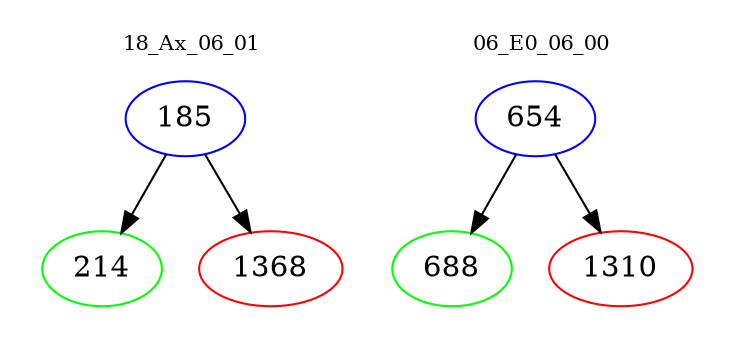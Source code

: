 digraph{
subgraph cluster_0 {
color = white
label = "18_Ax_06_01";
fontsize=10;
T0_185 [label="185", color="blue"]
T0_185 -> T0_214 [color="black"]
T0_214 [label="214", color="green"]
T0_185 -> T0_1368 [color="black"]
T0_1368 [label="1368", color="red"]
}
subgraph cluster_1 {
color = white
label = "06_E0_06_00";
fontsize=10;
T1_654 [label="654", color="blue"]
T1_654 -> T1_688 [color="black"]
T1_688 [label="688", color="green"]
T1_654 -> T1_1310 [color="black"]
T1_1310 [label="1310", color="red"]
}
}
